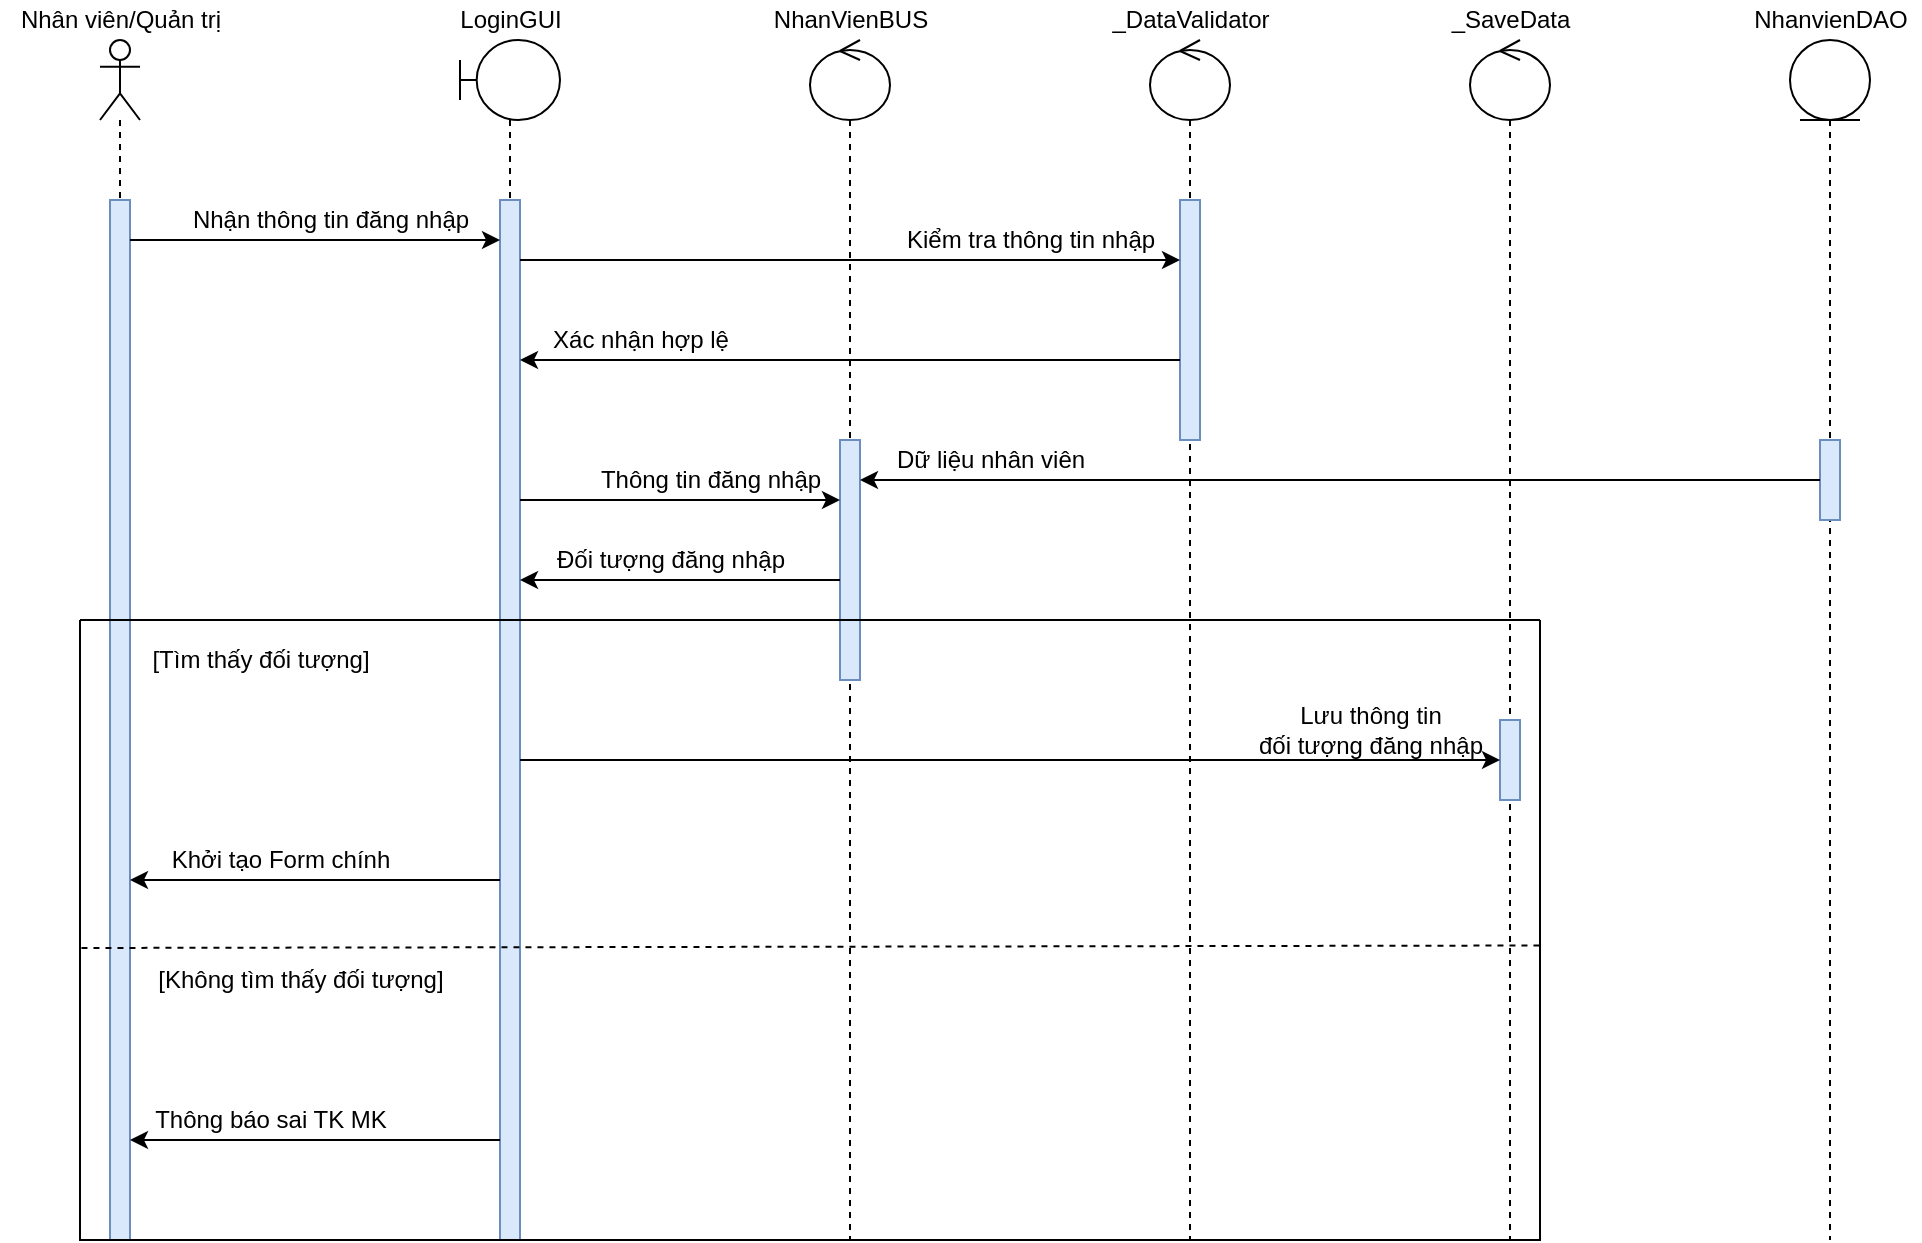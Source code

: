 <mxfile version="16.5.1" type="device"><diagram id="u0hKsZXPfIuquh2E1AJ1" name="Page-1"><mxGraphModel dx="2031" dy="1290" grid="1" gridSize="10" guides="1" tooltips="1" connect="1" arrows="1" fold="1" page="1" pageScale="1" pageWidth="850" pageHeight="1100" math="0" shadow="0"><root><mxCell id="0"/><mxCell id="1" parent="0"/><mxCell id="pRtw61TDTWOGneY2pAEU-13" value="" style="shape=umlLifeline;participant=umlActor;perimeter=lifelinePerimeter;whiteSpace=wrap;html=1;container=1;collapsible=0;recursiveResize=0;verticalAlign=top;spacingTop=36;outlineConnect=0;" vertex="1" parent="1"><mxGeometry x="130" y="280" width="20" height="600" as="geometry"/></mxCell><mxCell id="pRtw61TDTWOGneY2pAEU-28" value="" style="html=1;points=[];perimeter=orthogonalPerimeter;fillColor=#dae8fc;strokeColor=#6c8ebf;" vertex="1" parent="pRtw61TDTWOGneY2pAEU-13"><mxGeometry x="5" y="80" width="10" height="520" as="geometry"/></mxCell><mxCell id="pRtw61TDTWOGneY2pAEU-19" value="Nhân viên/Quản trị" style="text;html=1;align=center;verticalAlign=middle;resizable=0;points=[];autosize=1;strokeColor=none;fillColor=none;" vertex="1" parent="1"><mxGeometry x="80" y="260" width="120" height="20" as="geometry"/></mxCell><mxCell id="pRtw61TDTWOGneY2pAEU-20" value="" style="shape=umlLifeline;participant=umlBoundary;perimeter=lifelinePerimeter;whiteSpace=wrap;html=1;container=1;collapsible=0;recursiveResize=0;verticalAlign=top;spacingTop=36;outlineConnect=0;" vertex="1" parent="1"><mxGeometry x="310" y="280" width="50" height="600" as="geometry"/></mxCell><mxCell id="pRtw61TDTWOGneY2pAEU-29" value="" style="html=1;points=[];perimeter=orthogonalPerimeter;fillColor=#dae8fc;strokeColor=#6c8ebf;" vertex="1" parent="pRtw61TDTWOGneY2pAEU-20"><mxGeometry x="20" y="80" width="10" height="520" as="geometry"/></mxCell><mxCell id="pRtw61TDTWOGneY2pAEU-22" value="" style="shape=umlLifeline;participant=umlControl;perimeter=lifelinePerimeter;whiteSpace=wrap;html=1;container=1;collapsible=0;recursiveResize=0;verticalAlign=top;spacingTop=36;outlineConnect=0;" vertex="1" parent="1"><mxGeometry x="485" y="280" width="40" height="600" as="geometry"/></mxCell><mxCell id="pRtw61TDTWOGneY2pAEU-55" value="" style="html=1;points=[];perimeter=orthogonalPerimeter;fillColor=#dae8fc;strokeColor=#6c8ebf;" vertex="1" parent="pRtw61TDTWOGneY2pAEU-22"><mxGeometry x="15" y="200" width="10" height="120" as="geometry"/></mxCell><mxCell id="pRtw61TDTWOGneY2pAEU-23" value="LoginGUI" style="text;html=1;align=center;verticalAlign=middle;resizable=0;points=[];autosize=1;strokeColor=none;fillColor=none;" vertex="1" parent="1"><mxGeometry x="300" y="260" width="70" height="20" as="geometry"/></mxCell><mxCell id="pRtw61TDTWOGneY2pAEU-24" value="NhanVienBUS" style="text;html=1;align=center;verticalAlign=middle;resizable=0;points=[];autosize=1;strokeColor=none;fillColor=none;" vertex="1" parent="1"><mxGeometry x="460" y="260" width="90" height="20" as="geometry"/></mxCell><mxCell id="pRtw61TDTWOGneY2pAEU-27" value="_SaveData" style="text;html=1;align=center;verticalAlign=middle;resizable=0;points=[];autosize=1;strokeColor=none;fillColor=none;" vertex="1" parent="1"><mxGeometry x="800" y="260" width="70" height="20" as="geometry"/></mxCell><mxCell id="pRtw61TDTWOGneY2pAEU-30" style="edgeStyle=orthogonalEdgeStyle;rounded=0;orthogonalLoop=1;jettySize=auto;html=1;" edge="1" parent="1" source="pRtw61TDTWOGneY2pAEU-28" target="pRtw61TDTWOGneY2pAEU-29"><mxGeometry relative="1" as="geometry"><Array as="points"><mxPoint x="250" y="380"/><mxPoint x="250" y="380"/></Array></mxGeometry></mxCell><mxCell id="pRtw61TDTWOGneY2pAEU-31" value="Nhận thông tin đăng nhập" style="text;html=1;align=center;verticalAlign=middle;resizable=0;points=[];autosize=1;strokeColor=none;fillColor=none;" vertex="1" parent="1"><mxGeometry x="170" y="360" width="150" height="20" as="geometry"/></mxCell><mxCell id="pRtw61TDTWOGneY2pAEU-38" value="" style="shape=umlLifeline;participant=umlControl;perimeter=lifelinePerimeter;whiteSpace=wrap;html=1;container=1;collapsible=0;recursiveResize=0;verticalAlign=top;spacingTop=36;outlineConnect=0;" vertex="1" parent="1"><mxGeometry x="655" y="280" width="40" height="600" as="geometry"/></mxCell><mxCell id="pRtw61TDTWOGneY2pAEU-43" value="" style="html=1;points=[];perimeter=orthogonalPerimeter;fillColor=#dae8fc;strokeColor=#6c8ebf;" vertex="1" parent="pRtw61TDTWOGneY2pAEU-38"><mxGeometry x="15" y="80" width="10" height="120" as="geometry"/></mxCell><mxCell id="pRtw61TDTWOGneY2pAEU-39" value="_DataValidator" style="text;html=1;align=center;verticalAlign=middle;resizable=0;points=[];autosize=1;strokeColor=none;fillColor=none;" vertex="1" parent="1"><mxGeometry x="630" y="260" width="90" height="20" as="geometry"/></mxCell><mxCell id="pRtw61TDTWOGneY2pAEU-40" value="" style="shape=umlLifeline;participant=umlEntity;perimeter=lifelinePerimeter;whiteSpace=wrap;html=1;container=1;collapsible=0;recursiveResize=0;verticalAlign=top;spacingTop=36;outlineConnect=0;" vertex="1" parent="1"><mxGeometry x="975" y="280" width="40" height="600" as="geometry"/></mxCell><mxCell id="pRtw61TDTWOGneY2pAEU-57" value="" style="html=1;points=[];perimeter=orthogonalPerimeter;fillColor=#dae8fc;strokeColor=#6c8ebf;" vertex="1" parent="pRtw61TDTWOGneY2pAEU-40"><mxGeometry x="15" y="200" width="10" height="40" as="geometry"/></mxCell><mxCell id="pRtw61TDTWOGneY2pAEU-41" value="NhanvienDAO" style="text;html=1;align=center;verticalAlign=middle;resizable=0;points=[];autosize=1;strokeColor=none;fillColor=none;" vertex="1" parent="1"><mxGeometry x="950" y="260" width="90" height="20" as="geometry"/></mxCell><mxCell id="pRtw61TDTWOGneY2pAEU-42" value="" style="shape=umlLifeline;participant=umlControl;perimeter=lifelinePerimeter;whiteSpace=wrap;html=1;container=1;collapsible=0;recursiveResize=0;verticalAlign=top;spacingTop=36;outlineConnect=0;" vertex="1" parent="1"><mxGeometry x="815" y="280" width="40" height="600" as="geometry"/></mxCell><mxCell id="pRtw61TDTWOGneY2pAEU-70" value="" style="html=1;points=[];perimeter=orthogonalPerimeter;fillColor=#dae8fc;strokeColor=#6c8ebf;" vertex="1" parent="pRtw61TDTWOGneY2pAEU-42"><mxGeometry x="15" y="340" width="10" height="40" as="geometry"/></mxCell><mxCell id="pRtw61TDTWOGneY2pAEU-44" style="edgeStyle=orthogonalEdgeStyle;rounded=0;orthogonalLoop=1;jettySize=auto;html=1;" edge="1" parent="1" source="pRtw61TDTWOGneY2pAEU-29" target="pRtw61TDTWOGneY2pAEU-43"><mxGeometry relative="1" as="geometry"><Array as="points"><mxPoint x="510" y="390"/><mxPoint x="510" y="390"/></Array></mxGeometry></mxCell><mxCell id="pRtw61TDTWOGneY2pAEU-45" value="Kiểm tra thông tin nhập" style="text;html=1;align=center;verticalAlign=middle;resizable=0;points=[];autosize=1;strokeColor=none;fillColor=none;" vertex="1" parent="1"><mxGeometry x="525" y="370" width="140" height="20" as="geometry"/></mxCell><mxCell id="pRtw61TDTWOGneY2pAEU-46" style="edgeStyle=orthogonalEdgeStyle;rounded=0;orthogonalLoop=1;jettySize=auto;html=1;" edge="1" parent="1" source="pRtw61TDTWOGneY2pAEU-43" target="pRtw61TDTWOGneY2pAEU-29"><mxGeometry relative="1" as="geometry"><Array as="points"><mxPoint x="510" y="440"/><mxPoint x="510" y="440"/></Array></mxGeometry></mxCell><mxCell id="pRtw61TDTWOGneY2pAEU-48" value="Xác nhận hợp lệ" style="text;html=1;align=center;verticalAlign=middle;resizable=0;points=[];autosize=1;strokeColor=none;fillColor=none;" vertex="1" parent="1"><mxGeometry x="350" y="420" width="100" height="20" as="geometry"/></mxCell><mxCell id="pRtw61TDTWOGneY2pAEU-56" style="edgeStyle=orthogonalEdgeStyle;rounded=0;orthogonalLoop=1;jettySize=auto;html=1;" edge="1" parent="1" source="pRtw61TDTWOGneY2pAEU-29" target="pRtw61TDTWOGneY2pAEU-55"><mxGeometry relative="1" as="geometry"><Array as="points"><mxPoint x="430" y="510"/><mxPoint x="430" y="510"/></Array></mxGeometry></mxCell><mxCell id="pRtw61TDTWOGneY2pAEU-59" style="edgeStyle=orthogonalEdgeStyle;rounded=0;orthogonalLoop=1;jettySize=auto;html=1;" edge="1" parent="1" source="pRtw61TDTWOGneY2pAEU-57" target="pRtw61TDTWOGneY2pAEU-55"><mxGeometry relative="1" as="geometry"><Array as="points"><mxPoint x="750" y="500"/><mxPoint x="750" y="500"/></Array></mxGeometry></mxCell><mxCell id="pRtw61TDTWOGneY2pAEU-60" value="Dữ liệu nhân viên" style="text;html=1;align=center;verticalAlign=middle;resizable=0;points=[];autosize=1;strokeColor=none;fillColor=none;" vertex="1" parent="1"><mxGeometry x="520" y="480" width="110" height="20" as="geometry"/></mxCell><mxCell id="pRtw61TDTWOGneY2pAEU-61" value="Thông tin đăng nhập" style="text;html=1;align=center;verticalAlign=middle;resizable=0;points=[];autosize=1;strokeColor=none;fillColor=none;" vertex="1" parent="1"><mxGeometry x="370" y="490" width="130" height="20" as="geometry"/></mxCell><mxCell id="pRtw61TDTWOGneY2pAEU-64" style="edgeStyle=orthogonalEdgeStyle;rounded=0;orthogonalLoop=1;jettySize=auto;html=1;" edge="1" parent="1" source="pRtw61TDTWOGneY2pAEU-55" target="pRtw61TDTWOGneY2pAEU-29"><mxGeometry relative="1" as="geometry"><Array as="points"><mxPoint x="430" y="550"/><mxPoint x="430" y="550"/></Array></mxGeometry></mxCell><mxCell id="pRtw61TDTWOGneY2pAEU-65" value="Đối tượng đăng nhập" style="text;html=1;align=center;verticalAlign=middle;resizable=0;points=[];autosize=1;strokeColor=none;fillColor=none;" vertex="1" parent="1"><mxGeometry x="350" y="530" width="130" height="20" as="geometry"/></mxCell><mxCell id="pRtw61TDTWOGneY2pAEU-72" style="edgeStyle=orthogonalEdgeStyle;rounded=0;orthogonalLoop=1;jettySize=auto;html=1;" edge="1" parent="1" source="pRtw61TDTWOGneY2pAEU-29" target="pRtw61TDTWOGneY2pAEU-70"><mxGeometry relative="1" as="geometry"><Array as="points"><mxPoint x="780" y="640"/><mxPoint x="780" y="640"/></Array></mxGeometry></mxCell><mxCell id="pRtw61TDTWOGneY2pAEU-77" style="edgeStyle=orthogonalEdgeStyle;rounded=0;orthogonalLoop=1;jettySize=auto;html=1;" edge="1" parent="1" source="pRtw61TDTWOGneY2pAEU-29" target="pRtw61TDTWOGneY2pAEU-28"><mxGeometry relative="1" as="geometry"><Array as="points"><mxPoint x="240" y="830"/><mxPoint x="240" y="830"/></Array></mxGeometry></mxCell><mxCell id="pRtw61TDTWOGneY2pAEU-86" value="" style="swimlane;startSize=0;shadow=0;strokeColor=default;fillColor=default;" vertex="1" parent="1"><mxGeometry x="120" y="570" width="730" height="310" as="geometry"/></mxCell><mxCell id="pRtw61TDTWOGneY2pAEU-78" value="Thông báo sai TK MK" style="text;html=1;align=center;verticalAlign=middle;resizable=0;points=[];autosize=1;strokeColor=none;fillColor=none;" vertex="1" parent="pRtw61TDTWOGneY2pAEU-86"><mxGeometry x="30" y="240" width="130" height="20" as="geometry"/></mxCell><mxCell id="pRtw61TDTWOGneY2pAEU-75" value="[Không tìm thấy đối tượng]" style="text;html=1;align=center;verticalAlign=middle;resizable=0;points=[];autosize=1;strokeColor=none;fillColor=none;" vertex="1" parent="pRtw61TDTWOGneY2pAEU-86"><mxGeometry x="30" y="170" width="160" height="20" as="geometry"/></mxCell><mxCell id="pRtw61TDTWOGneY2pAEU-74" value="[Tìm thấy đối tượng]" style="text;html=1;align=center;verticalAlign=middle;resizable=0;points=[];autosize=1;strokeColor=none;fillColor=none;" vertex="1" parent="pRtw61TDTWOGneY2pAEU-86"><mxGeometry x="30" y="10" width="120" height="20" as="geometry"/></mxCell><mxCell id="pRtw61TDTWOGneY2pAEU-89" value="Khởi tạo Form chính" style="text;html=1;align=center;verticalAlign=middle;resizable=0;points=[];autosize=1;strokeColor=none;fillColor=none;" vertex="1" parent="pRtw61TDTWOGneY2pAEU-86"><mxGeometry x="40" y="110" width="120" height="20" as="geometry"/></mxCell><mxCell id="pRtw61TDTWOGneY2pAEU-73" value="Lưu thông tin &lt;br&gt;đối tượng đăng nhập" style="text;html=1;align=center;verticalAlign=middle;resizable=0;points=[];autosize=1;strokeColor=none;fillColor=none;" vertex="1" parent="pRtw61TDTWOGneY2pAEU-86"><mxGeometry x="580" y="40" width="130" height="30" as="geometry"/></mxCell><mxCell id="pRtw61TDTWOGneY2pAEU-87" value="" style="endArrow=none;dashed=1;html=1;rounded=0;entryX=1.002;entryY=0.525;entryDx=0;entryDy=0;exitX=0.001;exitY=0.529;exitDx=0;exitDy=0;exitPerimeter=0;entryPerimeter=0;" edge="1" parent="1" source="pRtw61TDTWOGneY2pAEU-86" target="pRtw61TDTWOGneY2pAEU-86"><mxGeometry width="50" height="50" relative="1" as="geometry"><mxPoint x="130" y="660" as="sourcePoint"/><mxPoint x="100" y="640" as="targetPoint"/></mxGeometry></mxCell><mxCell id="pRtw61TDTWOGneY2pAEU-88" style="edgeStyle=orthogonalEdgeStyle;rounded=0;orthogonalLoop=1;jettySize=auto;html=1;" edge="1" parent="1" source="pRtw61TDTWOGneY2pAEU-29" target="pRtw61TDTWOGneY2pAEU-28"><mxGeometry relative="1" as="geometry"><Array as="points"><mxPoint x="220" y="700"/><mxPoint x="220" y="700"/></Array></mxGeometry></mxCell></root></mxGraphModel></diagram></mxfile>